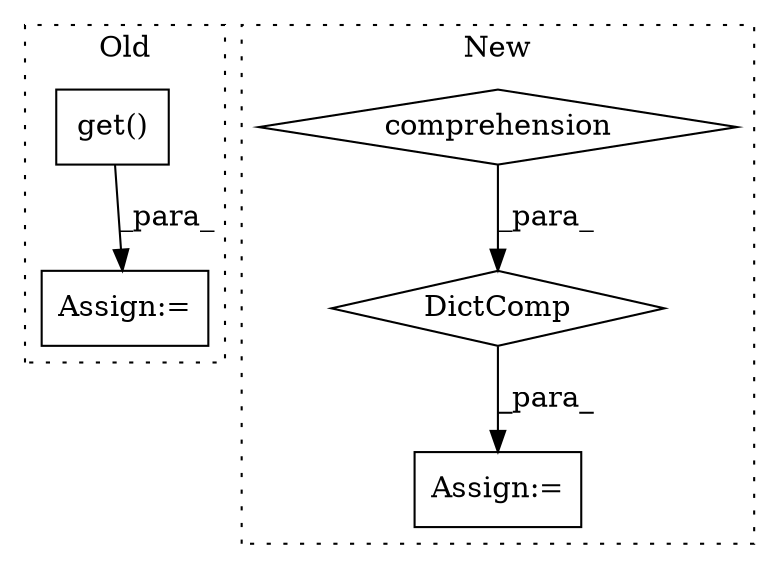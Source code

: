 digraph G {
subgraph cluster0 {
1 [label="get()" a="75" s="4341,4372" l="11,1" shape="box"];
4 [label="Assign:=" a="68" s="4338" l="3" shape="box"];
label = "Old";
style="dotted";
}
subgraph cluster1 {
2 [label="DictComp" a="84" s="5111" l="29" shape="diamond"];
3 [label="comprehension" a="45" s="5126" l="3" shape="diamond"];
5 [label="Assign:=" a="68" s="5108" l="3" shape="box"];
label = "New";
style="dotted";
}
1 -> 4 [label="_para_"];
2 -> 5 [label="_para_"];
3 -> 2 [label="_para_"];
}